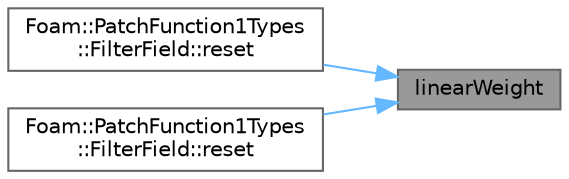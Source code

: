 digraph "linearWeight"
{
 // LATEX_PDF_SIZE
  bgcolor="transparent";
  edge [fontname=Helvetica,fontsize=10,labelfontname=Helvetica,labelfontsize=10];
  node [fontname=Helvetica,fontsize=10,shape=box,height=0.2,width=0.4];
  rankdir="RL";
  Node1 [id="Node000001",label="linearWeight",height=0.2,width=0.4,color="gray40", fillcolor="grey60", style="filled", fontcolor="black",tooltip=" "];
  Node1 -> Node2 [id="edge1_Node000001_Node000002",dir="back",color="steelblue1",style="solid",tooltip=" "];
  Node2 [id="Node000002",label="Foam::PatchFunction1Types\l::FilterField::reset",height=0.2,width=0.4,color="grey40", fillcolor="white", style="filled",URL="$classFoam_1_1PatchFunction1Types_1_1FilterField.html#af11c1411e809f81322eae4420959fa2d",tooltip=" "];
  Node1 -> Node3 [id="edge2_Node000001_Node000003",dir="back",color="steelblue1",style="solid",tooltip=" "];
  Node3 [id="Node000003",label="Foam::PatchFunction1Types\l::FilterField::reset",height=0.2,width=0.4,color="grey40", fillcolor="white", style="filled",URL="$classFoam_1_1PatchFunction1Types_1_1FilterField.html#aa51c6d9a3ccbd7f8b70c082fbb1abddd",tooltip=" "];
}
